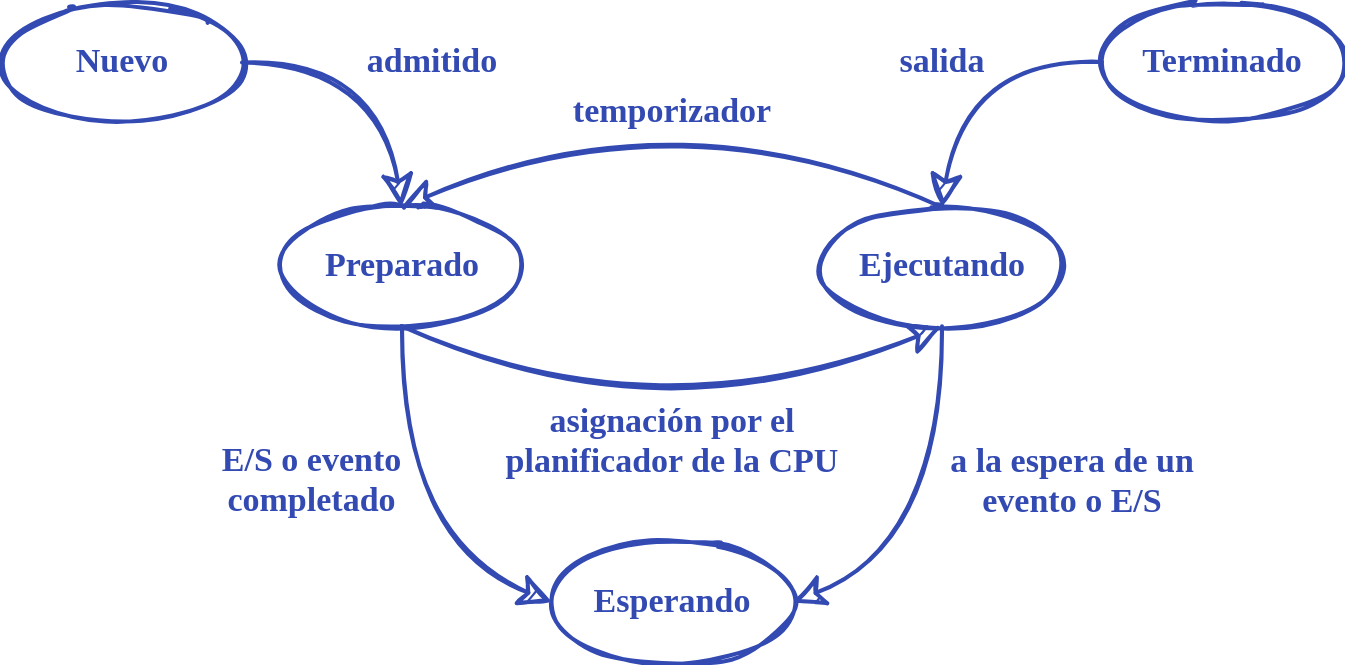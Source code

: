 <mxfile version="21.7.5" type="google">
  <diagram id="akEowiJKr_ScigKzrRVM" name="Page-1">
    <mxGraphModel grid="1" page="1" gridSize="10" guides="1" tooltips="1" connect="1" arrows="1" fold="1" pageScale="1" pageWidth="689" pageHeight="517" math="0" shadow="0">
      <root>
        <mxCell id="0" />
        <mxCell id="1" parent="0" />
        <mxCell id="lh1tizzmxkAoWYCJBo1o-2" value="Nuevo" style="ellipse;whiteSpace=wrap;html=1;fontSize=17;fontFamily=Ink Free;fillColor=none;strokeColor=#324AB2;fontColor=#324AB2;rounded=0;shadow=0;sketch=1;strokeWidth=2;spacing=20;fontSource=https%3A%2F%2Full-esit-sistemas-operativos.github.io%2Fssoo-apuntes%2Ffonts%2FInkFree.woff;fontStyle=1;spacingBottom=0;" vertex="1" parent="1">
          <mxGeometry x="10" y="10.5" width="120" height="59.5" as="geometry" />
        </mxCell>
        <mxCell id="lh1tizzmxkAoWYCJBo1o-3" value="Terminado" style="ellipse;whiteSpace=wrap;html=1;fontSize=17;fontFamily=Ink Free;fillColor=none;strokeColor=#324AB2;fontColor=#324AB2;rounded=0;shadow=0;sketch=1;strokeWidth=2;spacing=20;fontSource=https%3A%2F%2Full-esit-sistemas-operativos.github.io%2Fssoo-apuntes%2Ffonts%2FInkFree.woff;fontStyle=1;spacingBottom=0;" vertex="1" parent="1">
          <mxGeometry x="560" y="10" width="120" height="59.5" as="geometry" />
        </mxCell>
        <mxCell id="lh1tizzmxkAoWYCJBo1o-4" value="Ejecutando" style="ellipse;whiteSpace=wrap;html=1;fontSize=17;fontFamily=Ink Free;fillColor=none;strokeColor=#324AB2;fontColor=#324AB2;rounded=0;shadow=0;sketch=1;strokeWidth=2;spacing=20;fontSource=https%3A%2F%2Full-esit-sistemas-operativos.github.io%2Fssoo-apuntes%2Ffonts%2FInkFree.woff;fontStyle=1;spacingBottom=0;" vertex="1" parent="1">
          <mxGeometry x="420" y="112.6" width="120" height="59.5" as="geometry" />
        </mxCell>
        <mxCell id="lh1tizzmxkAoWYCJBo1o-5" value="Preparado" style="ellipse;whiteSpace=wrap;html=1;fontSize=17;fontFamily=Ink Free;fillColor=none;strokeColor=#324AB2;fontColor=#324AB2;rounded=0;shadow=0;sketch=1;strokeWidth=2;spacing=20;fontSource=https%3A%2F%2Full-esit-sistemas-operativos.github.io%2Fssoo-apuntes%2Ffonts%2FInkFree.woff;fontStyle=1;spacingBottom=0;verticalAlign=middle;" vertex="1" parent="1">
          <mxGeometry x="149.75" y="112.6" width="120" height="59.5" as="geometry" />
        </mxCell>
        <mxCell id="lh1tizzmxkAoWYCJBo1o-6" value="Esperando" style="ellipse;whiteSpace=wrap;html=1;fontSize=17;fontFamily=Ink Free;fillColor=none;strokeColor=#324AB2;fontColor=#324AB2;rounded=0;shadow=0;sketch=1;strokeWidth=2;spacing=20;fontSource=https%3A%2F%2Full-esit-sistemas-operativos.github.io%2Fssoo-apuntes%2Ffonts%2FInkFree.woff;fontStyle=1;spacingBottom=0;" vertex="1" parent="1">
          <mxGeometry x="285" y="280.5" width="120" height="59.5" as="geometry" />
        </mxCell>
        <mxCell id="lh1tizzmxkAoWYCJBo1o-7" value="E/S o evento&#xa;completado" style="text;strokeColor=none;fillColor=none;align=center;verticalAlign=middle;rounded=0;fontFamily=Ink Free;fontSource=https%3A%2F%2Full-esit-sistemas-operativos.github.io%2Fssoo-apuntes%2Ffonts%2FInkFree.woff;fontStyle=1;fontColor=#324AB2;fontSize=17;spacingBottom=5;" vertex="1" parent="1">
          <mxGeometry x="59.75" y="230" width="210" height="39" as="geometry" />
        </mxCell>
        <mxCell id="lh1tizzmxkAoWYCJBo1o-8" value="a la espera de un&#xa;evento o E/S" style="text;strokeColor=none;fillColor=none;align=center;verticalAlign=middle;rounded=0;fontFamily=Ink Free;fontSource=https%3A%2F%2Full-esit-sistemas-operativos.github.io%2Fssoo-apuntes%2Ffonts%2FInkFree.woff;fontStyle=1;fontColor=#324AB2;fontSize=17;spacingBottom=5;" vertex="1" parent="1">
          <mxGeometry x="440" y="230" width="210" height="40" as="geometry" />
        </mxCell>
        <mxCell id="lh1tizzmxkAoWYCJBo1o-9" value="temporizador" style="text;strokeColor=none;fillColor=none;align=center;verticalAlign=middle;rounded=0;fontFamily=Ink Free;fontSource=https%3A%2F%2Full-esit-sistemas-operativos.github.io%2Fssoo-apuntes%2Ffonts%2FInkFree.woff;fontStyle=1;fontColor=#324AB2;fontSize=17;spacingBottom=5;" vertex="1" parent="1">
          <mxGeometry x="240" y="45" width="210" height="40" as="geometry" />
        </mxCell>
        <mxCell id="lh1tizzmxkAoWYCJBo1o-10" value="admitido" style="text;strokeColor=none;fillColor=none;align=center;verticalAlign=middle;rounded=0;fontFamily=Ink Free;fontSource=https%3A%2F%2Full-esit-sistemas-operativos.github.io%2Fssoo-apuntes%2Ffonts%2FInkFree.woff;fontStyle=1;fontColor=#324AB2;fontSize=17;spacingBottom=5;" vertex="1" parent="1">
          <mxGeometry x="120" y="19.75" width="210" height="40" as="geometry" />
        </mxCell>
        <mxCell id="lh1tizzmxkAoWYCJBo1o-11" value="salida" style="text;strokeColor=none;fillColor=none;align=center;verticalAlign=middle;rounded=0;fontFamily=Ink Free;fontSource=https%3A%2F%2Full-esit-sistemas-operativos.github.io%2Fssoo-apuntes%2Ffonts%2FInkFree.woff;fontStyle=1;fontColor=#324AB2;fontSize=17;spacingBottom=5;" vertex="1" parent="1">
          <mxGeometry x="375" y="19.75" width="210" height="40" as="geometry" />
        </mxCell>
        <mxCell id="lh1tizzmxkAoWYCJBo1o-12" value="asignación por el&#xa;planificador de la CPU" style="text;strokeColor=none;fillColor=none;align=center;verticalAlign=middle;rounded=0;fontFamily=Ink Free;fontSource=https%3A%2F%2Full-esit-sistemas-operativos.github.io%2Fssoo-apuntes%2Ffonts%2FInkFree.woff;fontStyle=1;fontColor=#324AB2;fontSize=17;spacingBottom=5;" vertex="1" parent="1">
          <mxGeometry x="240" y="210" width="210" height="40" as="geometry" />
        </mxCell>
        <mxCell id="lh1tizzmxkAoWYCJBo1o-14" value="" style="endArrow=classic;strokeWidth=2;fontFamily=Ink Free;fontSize=17;sketch=1;endSize=12;endFill=1;startSize=12;startArrow=none;startFill=0;strokeColor=#324AB2;fontColor=#324AB2;fontSource=https%3A%2F%2Full-esit-sistemas-operativos.github.io%2Fssoo-apuntes%2Ffonts%2FInkFree.woff;fontStyle=1;spacingBottom=5;exitX=1;exitY=0.5;exitDx=0;exitDy=0;curved=1;rounded=0;entryX=0.5;entryY=0;entryDx=0;entryDy=0;" edge="1" parent="1" source="lh1tizzmxkAoWYCJBo1o-2" target="lh1tizzmxkAoWYCJBo1o-5">
          <mxGeometry width="50" height="50" relative="1" as="geometry">
            <mxPoint x="40" y="366" as="sourcePoint" />
            <mxPoint x="109" y="190" as="targetPoint" />
            <Array as="points">
              <mxPoint x="200" y="40" />
            </Array>
          </mxGeometry>
        </mxCell>
        <mxCell id="lh1tizzmxkAoWYCJBo1o-15" value="" style="endArrow=classic;strokeWidth=2;fontFamily=Ink Free;fontSize=17;sketch=1;endSize=12;endFill=1;startSize=12;startArrow=none;startFill=0;strokeColor=#324AB2;fontColor=#324AB2;fontSource=https%3A%2F%2Full-esit-sistemas-operativos.github.io%2Fssoo-apuntes%2Ffonts%2FInkFree.woff;fontStyle=1;spacingBottom=5;curved=1;rounded=0;entryX=0.5;entryY=0;entryDx=0;entryDy=0;" edge="1" parent="1" target="lh1tizzmxkAoWYCJBo1o-4">
          <mxGeometry width="50" height="50" relative="1" as="geometry">
            <mxPoint x="560" y="40" as="sourcePoint" />
            <mxPoint x="480" y="113" as="targetPoint" />
            <Array as="points">
              <mxPoint x="490" y="40" />
            </Array>
          </mxGeometry>
        </mxCell>
        <mxCell id="lh1tizzmxkAoWYCJBo1o-16" value="" style="endArrow=classic;strokeWidth=2;fontFamily=Ink Free;fontSize=17;sketch=1;endSize=12;endFill=1;startSize=12;startArrow=none;startFill=0;strokeColor=#324AB2;fontColor=#324AB2;fontSource=https%3A%2F%2Full-esit-sistemas-operativos.github.io%2Fssoo-apuntes%2Ffonts%2FInkFree.woff;fontStyle=1;spacingBottom=5;curved=1;rounded=0;entryX=1;entryY=0.5;entryDx=0;entryDy=0;exitX=0.5;exitY=1;exitDx=0;exitDy=0;" edge="1" parent="1" source="lh1tizzmxkAoWYCJBo1o-4" target="lh1tizzmxkAoWYCJBo1o-6">
          <mxGeometry width="50" height="50" relative="1" as="geometry">
            <mxPoint x="510" y="347" as="sourcePoint" />
            <mxPoint x="430" y="420" as="targetPoint" />
            <Array as="points">
              <mxPoint x="480" y="280" />
            </Array>
          </mxGeometry>
        </mxCell>
        <mxCell id="lh1tizzmxkAoWYCJBo1o-17" value="" style="endArrow=classic;strokeWidth=2;fontFamily=Ink Free;fontSize=17;sketch=1;endSize=12;endFill=1;startSize=12;startArrow=none;startFill=0;strokeColor=#324AB2;fontColor=#324AB2;fontSource=https%3A%2F%2Full-esit-sistemas-operativos.github.io%2Fssoo-apuntes%2Ffonts%2FInkFree.woff;fontStyle=1;spacingBottom=5;curved=1;rounded=0;entryX=1;entryY=0.5;entryDx=0;entryDy=0;exitX=0.5;exitY=1;exitDx=0;exitDy=0;" edge="1" parent="1">
          <mxGeometry width="50" height="50" relative="1" as="geometry">
            <mxPoint x="210" y="172.1" as="sourcePoint" />
            <mxPoint x="285" y="310.1" as="targetPoint" />
            <Array as="points">
              <mxPoint x="210" y="280.1" />
            </Array>
          </mxGeometry>
        </mxCell>
        <mxCell id="lh1tizzmxkAoWYCJBo1o-19" value="" style="endArrow=classic;strokeWidth=2;fontFamily=Ink Free;fontSize=17;sketch=1;endSize=12;endFill=1;startSize=12;startArrow=none;startFill=0;strokeColor=#324AB2;fontColor=#324AB2;fontSource=https%3A%2F%2Full-esit-sistemas-operativos.github.io%2Fssoo-apuntes%2Ffonts%2FInkFree.woff;fontStyle=1;spacingBottom=5;curved=1;rounded=0;entryX=0.5;entryY=1;entryDx=0;entryDy=0;exitX=0.5;exitY=1;exitDx=0;exitDy=0;" edge="1" parent="1" source="lh1tizzmxkAoWYCJBo1o-5" target="lh1tizzmxkAoWYCJBo1o-4">
          <mxGeometry width="50" height="50" relative="1" as="geometry">
            <mxPoint x="210" y="170" as="sourcePoint" />
            <mxPoint x="490" y="190" as="targetPoint" />
            <Array as="points">
              <mxPoint x="340" y="230" />
            </Array>
          </mxGeometry>
        </mxCell>
        <mxCell id="lh1tizzmxkAoWYCJBo1o-21" value="" style="endArrow=classic;strokeWidth=2;fontFamily=Ink Free;fontSize=17;sketch=1;endSize=12;endFill=1;startSize=12;startArrow=none;startFill=0;strokeColor=#324AB2;fontColor=#324AB2;fontSource=https%3A%2F%2Full-esit-sistemas-operativos.github.io%2Fssoo-apuntes%2Ffonts%2FInkFree.woff;fontStyle=1;spacingBottom=5;curved=1;rounded=0;entryX=0.5;entryY=0;entryDx=0;entryDy=0;exitX=0.5;exitY=0;exitDx=0;exitDy=0;" edge="1" parent="1" source="lh1tizzmxkAoWYCJBo1o-4" target="lh1tizzmxkAoWYCJBo1o-5">
          <mxGeometry width="50" height="50" relative="1" as="geometry">
            <mxPoint x="480" y="112.6" as="sourcePoint" />
            <mxPoint x="210" y="112.6" as="targetPoint" />
            <Array as="points">
              <mxPoint x="350" y="54.6" />
            </Array>
          </mxGeometry>
        </mxCell>
      </root>
    </mxGraphModel>
  </diagram>
</mxfile>
